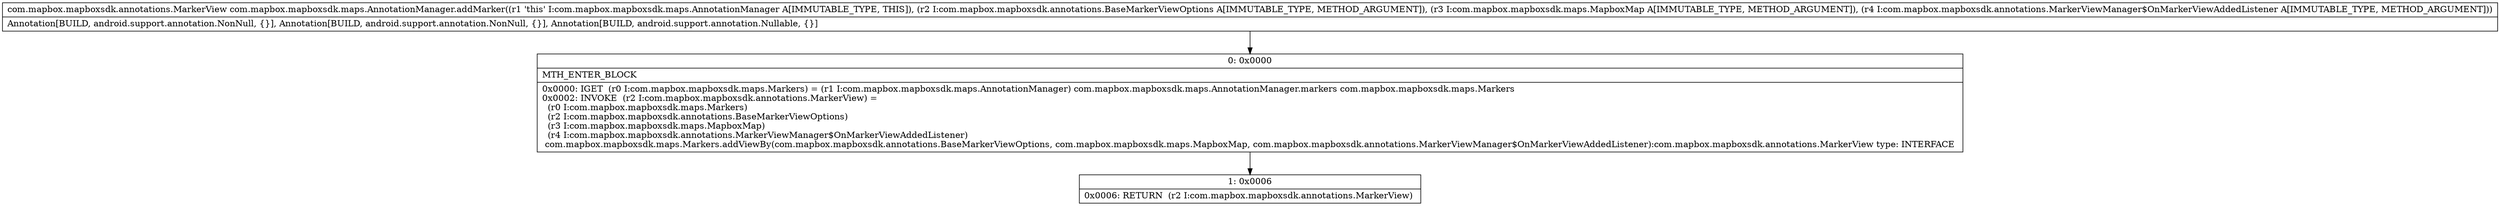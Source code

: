 digraph "CFG forcom.mapbox.mapboxsdk.maps.AnnotationManager.addMarker(Lcom\/mapbox\/mapboxsdk\/annotations\/BaseMarkerViewOptions;Lcom\/mapbox\/mapboxsdk\/maps\/MapboxMap;Lcom\/mapbox\/mapboxsdk\/annotations\/MarkerViewManager$OnMarkerViewAddedListener;)Lcom\/mapbox\/mapboxsdk\/annotations\/MarkerView;" {
Node_0 [shape=record,label="{0\:\ 0x0000|MTH_ENTER_BLOCK\l|0x0000: IGET  (r0 I:com.mapbox.mapboxsdk.maps.Markers) = (r1 I:com.mapbox.mapboxsdk.maps.AnnotationManager) com.mapbox.mapboxsdk.maps.AnnotationManager.markers com.mapbox.mapboxsdk.maps.Markers \l0x0002: INVOKE  (r2 I:com.mapbox.mapboxsdk.annotations.MarkerView) = \l  (r0 I:com.mapbox.mapboxsdk.maps.Markers)\l  (r2 I:com.mapbox.mapboxsdk.annotations.BaseMarkerViewOptions)\l  (r3 I:com.mapbox.mapboxsdk.maps.MapboxMap)\l  (r4 I:com.mapbox.mapboxsdk.annotations.MarkerViewManager$OnMarkerViewAddedListener)\l com.mapbox.mapboxsdk.maps.Markers.addViewBy(com.mapbox.mapboxsdk.annotations.BaseMarkerViewOptions, com.mapbox.mapboxsdk.maps.MapboxMap, com.mapbox.mapboxsdk.annotations.MarkerViewManager$OnMarkerViewAddedListener):com.mapbox.mapboxsdk.annotations.MarkerView type: INTERFACE \l}"];
Node_1 [shape=record,label="{1\:\ 0x0006|0x0006: RETURN  (r2 I:com.mapbox.mapboxsdk.annotations.MarkerView) \l}"];
MethodNode[shape=record,label="{com.mapbox.mapboxsdk.annotations.MarkerView com.mapbox.mapboxsdk.maps.AnnotationManager.addMarker((r1 'this' I:com.mapbox.mapboxsdk.maps.AnnotationManager A[IMMUTABLE_TYPE, THIS]), (r2 I:com.mapbox.mapboxsdk.annotations.BaseMarkerViewOptions A[IMMUTABLE_TYPE, METHOD_ARGUMENT]), (r3 I:com.mapbox.mapboxsdk.maps.MapboxMap A[IMMUTABLE_TYPE, METHOD_ARGUMENT]), (r4 I:com.mapbox.mapboxsdk.annotations.MarkerViewManager$OnMarkerViewAddedListener A[IMMUTABLE_TYPE, METHOD_ARGUMENT]))  | Annotation[BUILD, android.support.annotation.NonNull, \{\}], Annotation[BUILD, android.support.annotation.NonNull, \{\}], Annotation[BUILD, android.support.annotation.Nullable, \{\}]\l}"];
MethodNode -> Node_0;
Node_0 -> Node_1;
}


